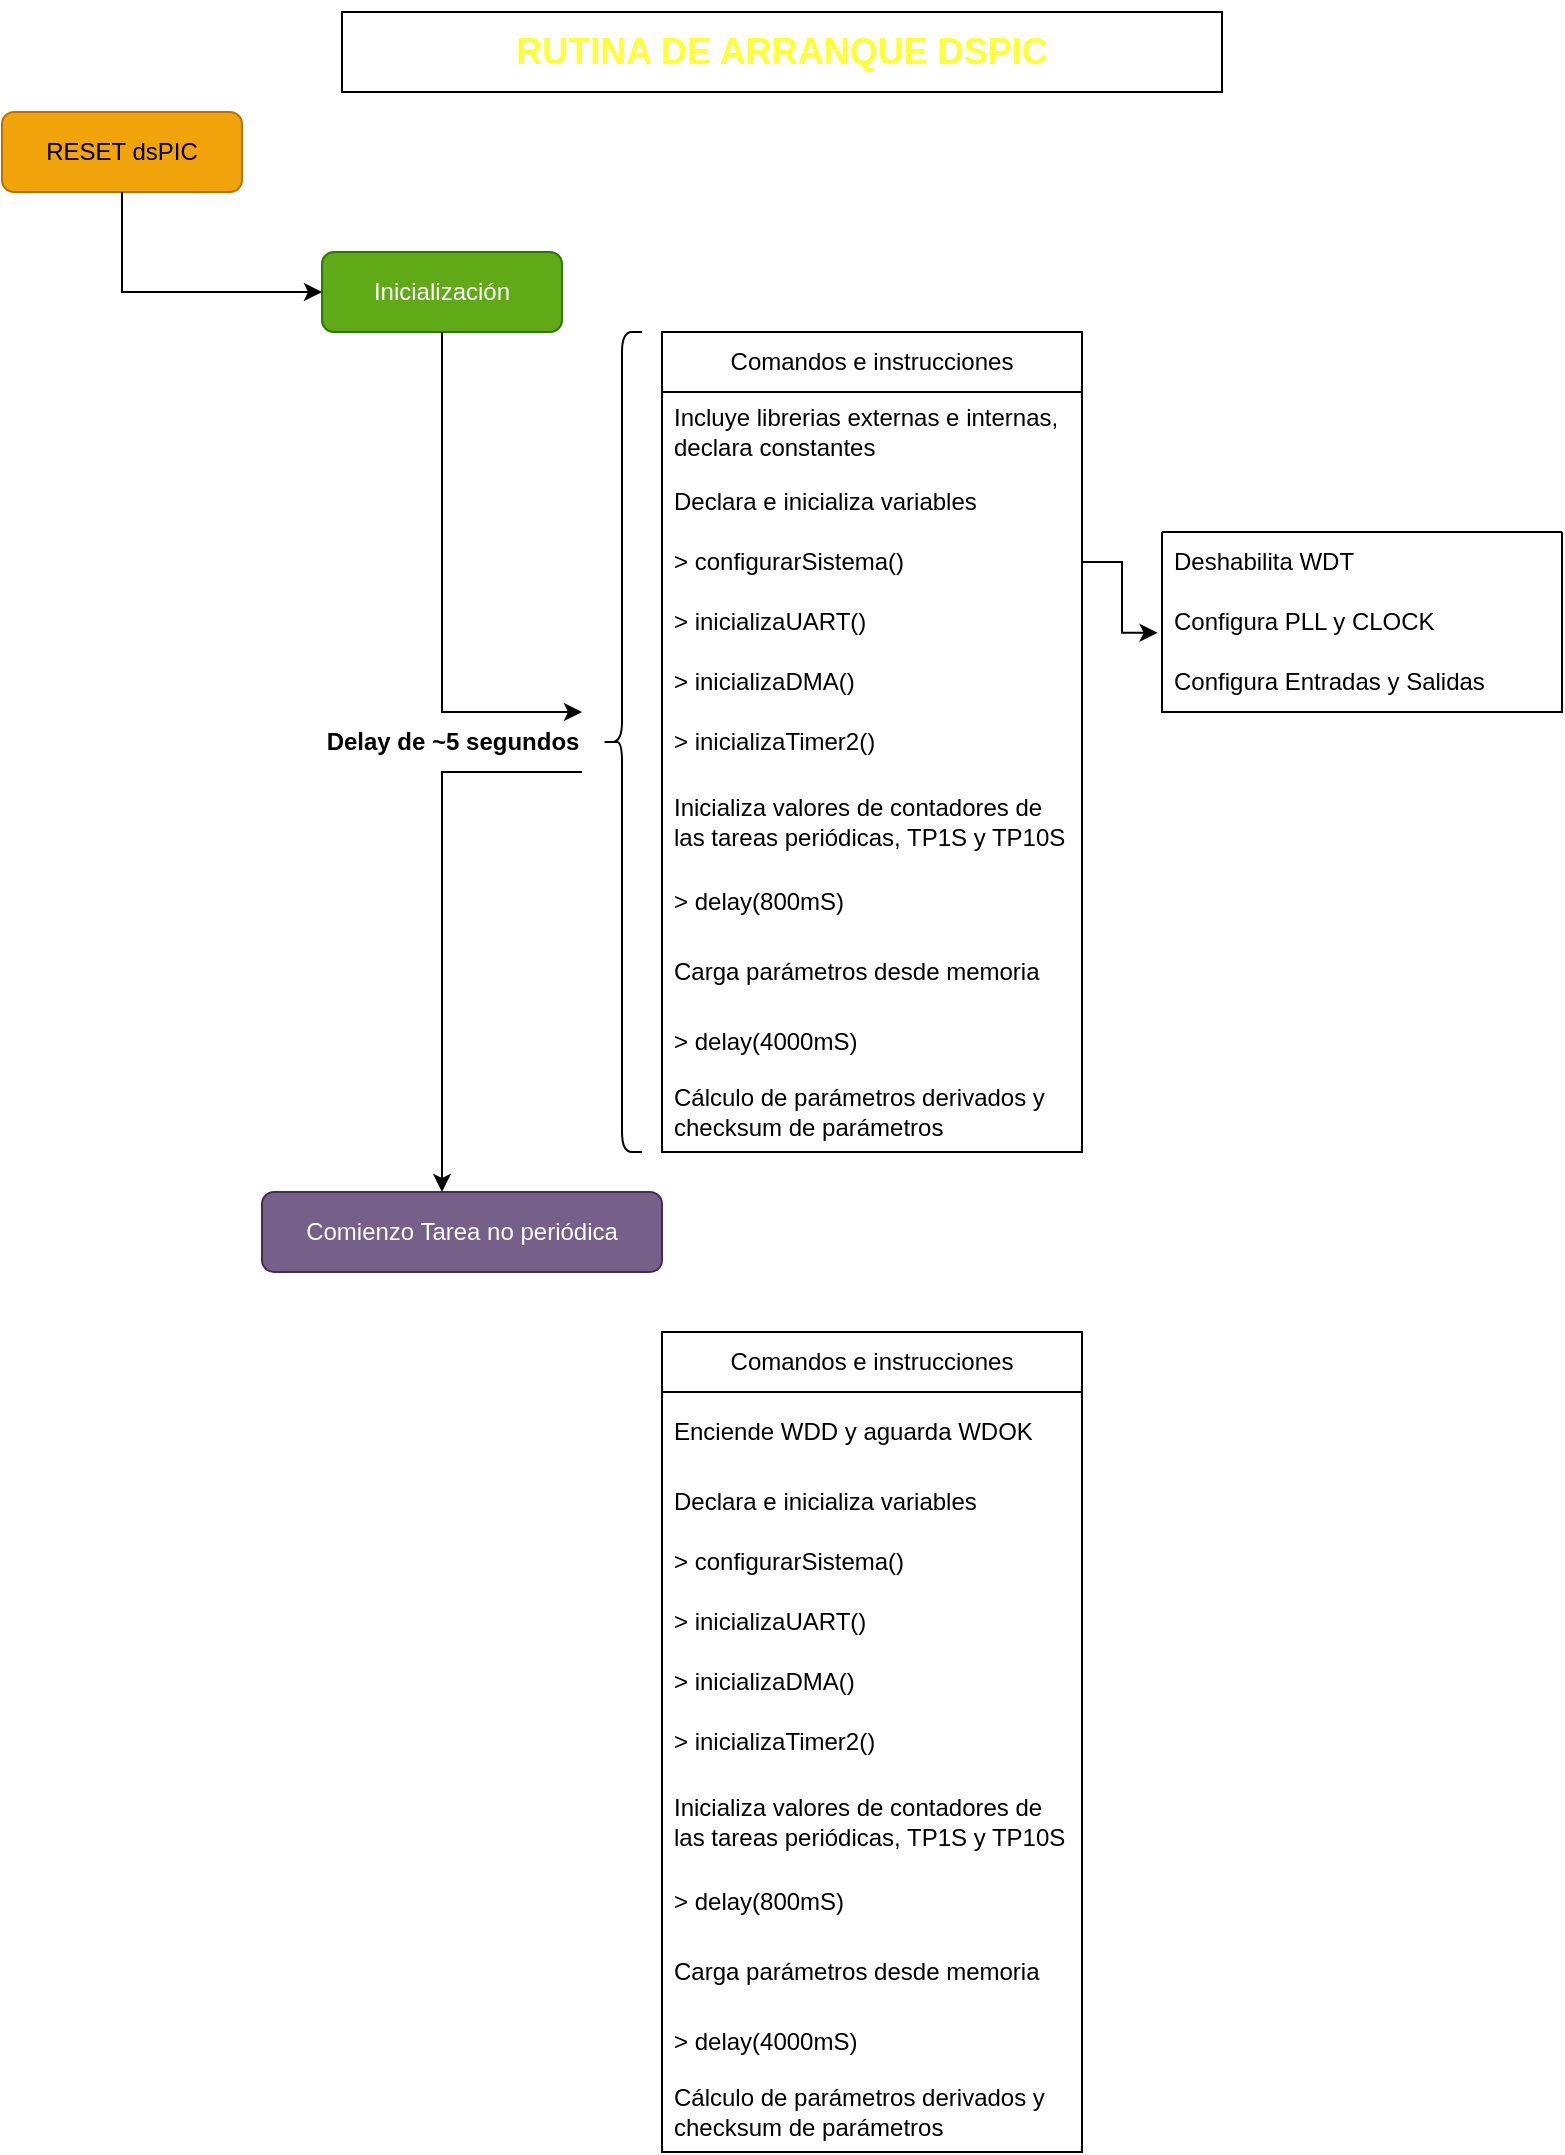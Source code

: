 <mxfile version="24.7.17">
  <diagram id="C5RBs43oDa-KdzZeNtuy" name="Page-1">
    <mxGraphModel dx="977" dy="570" grid="1" gridSize="10" guides="1" tooltips="1" connect="1" arrows="1" fold="1" page="1" pageScale="1" pageWidth="827" pageHeight="1169" math="0" shadow="0">
      <root>
        <mxCell id="WIyWlLk6GJQsqaUBKTNV-0" />
        <mxCell id="WIyWlLk6GJQsqaUBKTNV-1" parent="WIyWlLk6GJQsqaUBKTNV-0" />
        <mxCell id="WIyWlLk6GJQsqaUBKTNV-3" value="RESET dsPIC" style="rounded=1;whiteSpace=wrap;html=1;fontSize=12;glass=0;strokeWidth=1;shadow=0;fillColor=#f0a30a;fontColor=#000000;strokeColor=#BD7000;" parent="WIyWlLk6GJQsqaUBKTNV-1" vertex="1">
          <mxGeometry x="30" y="60" width="120" height="40" as="geometry" />
        </mxCell>
        <mxCell id="kl8c-dF7v7PwrQhrfOUB-1" value="Inicialización" style="rounded=1;whiteSpace=wrap;html=1;fillColor=#60a917;fontColor=#ffffff;strokeColor=#2D7600;" vertex="1" parent="WIyWlLk6GJQsqaUBKTNV-1">
          <mxGeometry x="190" y="130" width="120" height="40" as="geometry" />
        </mxCell>
        <mxCell id="kl8c-dF7v7PwrQhrfOUB-2" value="" style="endArrow=classic;html=1;rounded=0;exitX=0.5;exitY=1;exitDx=0;exitDy=0;entryX=0;entryY=0.5;entryDx=0;entryDy=0;" edge="1" parent="WIyWlLk6GJQsqaUBKTNV-1" source="WIyWlLk6GJQsqaUBKTNV-3" target="kl8c-dF7v7PwrQhrfOUB-1">
          <mxGeometry width="50" height="50" relative="1" as="geometry">
            <mxPoint x="420" y="320" as="sourcePoint" />
            <mxPoint x="470" y="270" as="targetPoint" />
            <Array as="points">
              <mxPoint x="90" y="150" />
            </Array>
          </mxGeometry>
        </mxCell>
        <mxCell id="kl8c-dF7v7PwrQhrfOUB-3" value="Comandos e instrucciones" style="swimlane;fontStyle=0;childLayout=stackLayout;horizontal=1;startSize=30;horizontalStack=0;resizeParent=1;resizeParentMax=0;resizeLast=0;collapsible=1;marginBottom=0;whiteSpace=wrap;html=1;" vertex="1" parent="WIyWlLk6GJQsqaUBKTNV-1">
          <mxGeometry x="360" y="170" width="210" height="410" as="geometry" />
        </mxCell>
        <mxCell id="kl8c-dF7v7PwrQhrfOUB-4" value="Incluye librerias externas e internas, declara constantes" style="text;strokeColor=none;fillColor=none;align=left;verticalAlign=middle;spacingLeft=4;spacingRight=4;overflow=hidden;points=[[0,0.5],[1,0.5]];portConstraint=eastwest;rotatable=0;whiteSpace=wrap;html=1;" vertex="1" parent="kl8c-dF7v7PwrQhrfOUB-3">
          <mxGeometry y="30" width="210" height="40" as="geometry" />
        </mxCell>
        <mxCell id="kl8c-dF7v7PwrQhrfOUB-5" value="Declara e inicializa variables" style="text;strokeColor=none;fillColor=none;align=left;verticalAlign=middle;spacingLeft=4;spacingRight=4;overflow=hidden;points=[[0,0.5],[1,0.5]];portConstraint=eastwest;rotatable=0;whiteSpace=wrap;html=1;" vertex="1" parent="kl8c-dF7v7PwrQhrfOUB-3">
          <mxGeometry y="70" width="210" height="30" as="geometry" />
        </mxCell>
        <mxCell id="kl8c-dF7v7PwrQhrfOUB-6" value="&amp;gt; configurarSistema()" style="text;strokeColor=none;fillColor=none;align=left;verticalAlign=middle;spacingLeft=4;spacingRight=4;overflow=hidden;points=[[0,0.5],[1,0.5]];portConstraint=eastwest;rotatable=0;whiteSpace=wrap;html=1;" vertex="1" parent="kl8c-dF7v7PwrQhrfOUB-3">
          <mxGeometry y="100" width="210" height="30" as="geometry" />
        </mxCell>
        <mxCell id="kl8c-dF7v7PwrQhrfOUB-16" value="&amp;gt; inicializaUART()" style="text;strokeColor=none;fillColor=none;align=left;verticalAlign=middle;spacingLeft=4;spacingRight=4;overflow=hidden;points=[[0,0.5],[1,0.5]];portConstraint=eastwest;rotatable=0;whiteSpace=wrap;html=1;" vertex="1" parent="kl8c-dF7v7PwrQhrfOUB-3">
          <mxGeometry y="130" width="210" height="30" as="geometry" />
        </mxCell>
        <mxCell id="kl8c-dF7v7PwrQhrfOUB-17" value="&amp;gt; inicializaDMA()" style="text;strokeColor=none;fillColor=none;align=left;verticalAlign=middle;spacingLeft=4;spacingRight=4;overflow=hidden;points=[[0,0.5],[1,0.5]];portConstraint=eastwest;rotatable=0;whiteSpace=wrap;html=1;" vertex="1" parent="kl8c-dF7v7PwrQhrfOUB-3">
          <mxGeometry y="160" width="210" height="30" as="geometry" />
        </mxCell>
        <mxCell id="kl8c-dF7v7PwrQhrfOUB-18" value="&amp;gt; inicializaTimer2()" style="text;strokeColor=none;fillColor=none;align=left;verticalAlign=middle;spacingLeft=4;spacingRight=4;overflow=hidden;points=[[0,0.5],[1,0.5]];portConstraint=eastwest;rotatable=0;whiteSpace=wrap;html=1;" vertex="1" parent="kl8c-dF7v7PwrQhrfOUB-3">
          <mxGeometry y="190" width="210" height="30" as="geometry" />
        </mxCell>
        <mxCell id="kl8c-dF7v7PwrQhrfOUB-19" value="Inicializa valores de contadores de las tareas periódicas, TP1S y TP10S" style="text;strokeColor=none;fillColor=none;align=left;verticalAlign=middle;spacingLeft=4;spacingRight=4;overflow=hidden;points=[[0,0.5],[1,0.5]];portConstraint=eastwest;rotatable=0;whiteSpace=wrap;html=1;" vertex="1" parent="kl8c-dF7v7PwrQhrfOUB-3">
          <mxGeometry y="220" width="210" height="50" as="geometry" />
        </mxCell>
        <mxCell id="kl8c-dF7v7PwrQhrfOUB-20" value="&amp;gt; delay(800mS)" style="text;strokeColor=none;fillColor=none;align=left;verticalAlign=middle;spacingLeft=4;spacingRight=4;overflow=hidden;points=[[0,0.5],[1,0.5]];portConstraint=eastwest;rotatable=0;whiteSpace=wrap;html=1;" vertex="1" parent="kl8c-dF7v7PwrQhrfOUB-3">
          <mxGeometry y="270" width="210" height="30" as="geometry" />
        </mxCell>
        <mxCell id="kl8c-dF7v7PwrQhrfOUB-21" value="Carga parámetros desde memoria" style="text;strokeColor=none;fillColor=none;align=left;verticalAlign=middle;spacingLeft=4;spacingRight=4;overflow=hidden;points=[[0,0.5],[1,0.5]];portConstraint=eastwest;rotatable=0;whiteSpace=wrap;html=1;" vertex="1" parent="kl8c-dF7v7PwrQhrfOUB-3">
          <mxGeometry y="300" width="210" height="40" as="geometry" />
        </mxCell>
        <mxCell id="kl8c-dF7v7PwrQhrfOUB-22" value="&amp;gt; delay(4000mS)" style="text;strokeColor=none;fillColor=none;align=left;verticalAlign=middle;spacingLeft=4;spacingRight=4;overflow=hidden;points=[[0,0.5],[1,0.5]];portConstraint=eastwest;rotatable=0;whiteSpace=wrap;html=1;" vertex="1" parent="kl8c-dF7v7PwrQhrfOUB-3">
          <mxGeometry y="340" width="210" height="30" as="geometry" />
        </mxCell>
        <mxCell id="kl8c-dF7v7PwrQhrfOUB-25" value="Cálculo de parámetros derivados y checksum de parámetros" style="text;strokeColor=none;fillColor=none;align=left;verticalAlign=middle;spacingLeft=4;spacingRight=4;overflow=hidden;points=[[0,0.5],[1,0.5]];portConstraint=eastwest;rotatable=0;whiteSpace=wrap;html=1;" vertex="1" parent="kl8c-dF7v7PwrQhrfOUB-3">
          <mxGeometry y="370" width="210" height="40" as="geometry" />
        </mxCell>
        <mxCell id="kl8c-dF7v7PwrQhrfOUB-13" value="" style="swimlane;startSize=0;" vertex="1" parent="WIyWlLk6GJQsqaUBKTNV-1">
          <mxGeometry x="610" y="270" width="200" height="90" as="geometry" />
        </mxCell>
        <mxCell id="kl8c-dF7v7PwrQhrfOUB-10" value="Deshabilita WDT" style="text;strokeColor=none;fillColor=none;align=left;verticalAlign=middle;spacingLeft=4;spacingRight=4;overflow=hidden;points=[[0,0.5],[1,0.5]];portConstraint=eastwest;rotatable=0;whiteSpace=wrap;html=1;" vertex="1" parent="kl8c-dF7v7PwrQhrfOUB-13">
          <mxGeometry width="200" height="30" as="geometry" />
        </mxCell>
        <mxCell id="kl8c-dF7v7PwrQhrfOUB-11" value="Configura PLL y CLOCK" style="text;strokeColor=none;fillColor=none;align=left;verticalAlign=middle;spacingLeft=4;spacingRight=4;overflow=hidden;points=[[0,0.5],[1,0.5]];portConstraint=eastwest;rotatable=0;whiteSpace=wrap;html=1;" vertex="1" parent="kl8c-dF7v7PwrQhrfOUB-13">
          <mxGeometry y="30" width="200" height="30" as="geometry" />
        </mxCell>
        <mxCell id="kl8c-dF7v7PwrQhrfOUB-14" value="Configura Entradas y Salidas" style="text;strokeColor=none;fillColor=none;align=left;verticalAlign=middle;spacingLeft=4;spacingRight=4;overflow=hidden;points=[[0,0.5],[1,0.5]];portConstraint=eastwest;rotatable=0;whiteSpace=wrap;html=1;" vertex="1" parent="kl8c-dF7v7PwrQhrfOUB-13">
          <mxGeometry y="60" width="200" height="30" as="geometry" />
        </mxCell>
        <mxCell id="kl8c-dF7v7PwrQhrfOUB-8" style="edgeStyle=orthogonalEdgeStyle;rounded=0;orthogonalLoop=1;jettySize=auto;html=1;entryX=-0.011;entryY=0.68;entryDx=0;entryDy=0;entryPerimeter=0;" edge="1" parent="WIyWlLk6GJQsqaUBKTNV-1" source="kl8c-dF7v7PwrQhrfOUB-6" target="kl8c-dF7v7PwrQhrfOUB-11">
          <mxGeometry relative="1" as="geometry">
            <mxPoint x="560.0" y="285" as="targetPoint" />
          </mxGeometry>
        </mxCell>
        <mxCell id="kl8c-dF7v7PwrQhrfOUB-26" value="" style="shape=curlyBracket;whiteSpace=wrap;html=1;rounded=1;labelPosition=left;verticalLabelPosition=middle;align=right;verticalAlign=middle;" vertex="1" parent="WIyWlLk6GJQsqaUBKTNV-1">
          <mxGeometry x="330" y="170" width="20" height="410" as="geometry" />
        </mxCell>
        <mxCell id="kl8c-dF7v7PwrQhrfOUB-28" value="" style="endArrow=classic;html=1;rounded=0;exitX=0.5;exitY=1;exitDx=0;exitDy=0;" edge="1" parent="WIyWlLk6GJQsqaUBKTNV-1" source="kl8c-dF7v7PwrQhrfOUB-1">
          <mxGeometry width="50" height="50" relative="1" as="geometry">
            <mxPoint x="190" y="250" as="sourcePoint" />
            <mxPoint x="320" y="360" as="targetPoint" />
            <Array as="points">
              <mxPoint x="250" y="360" />
            </Array>
          </mxGeometry>
        </mxCell>
        <mxCell id="kl8c-dF7v7PwrQhrfOUB-29" value="" style="endArrow=classic;html=1;rounded=0;" edge="1" parent="WIyWlLk6GJQsqaUBKTNV-1">
          <mxGeometry width="50" height="50" relative="1" as="geometry">
            <mxPoint x="320" y="390" as="sourcePoint" />
            <mxPoint x="250" y="600" as="targetPoint" />
            <Array as="points">
              <mxPoint x="250" y="390" />
            </Array>
          </mxGeometry>
        </mxCell>
        <mxCell id="kl8c-dF7v7PwrQhrfOUB-30" value="Comienzo Tarea no periódica" style="rounded=1;whiteSpace=wrap;html=1;fillColor=#76608a;fontColor=#ffffff;strokeColor=#432D57;" vertex="1" parent="WIyWlLk6GJQsqaUBKTNV-1">
          <mxGeometry x="160" y="600" width="200" height="40" as="geometry" />
        </mxCell>
        <mxCell id="kl8c-dF7v7PwrQhrfOUB-31" value="&lt;h2&gt;&lt;font color=&quot;#ffff33&quot;&gt;RUTINA DE ARRANQUE DSPIC&lt;/font&gt;&lt;/h2&gt;" style="rounded=0;whiteSpace=wrap;html=1;" vertex="1" parent="WIyWlLk6GJQsqaUBKTNV-1">
          <mxGeometry x="200" y="10" width="440" height="40" as="geometry" />
        </mxCell>
        <mxCell id="kl8c-dF7v7PwrQhrfOUB-32" value="&lt;h4 style=&quot;font-size: 12px;&quot;&gt;&lt;font style=&quot;font-size: 12px;&quot;&gt;Delay de ~5 segundos&lt;/font&gt;&lt;/h4&gt;" style="text;strokeColor=none;fillColor=none;html=1;fontSize=12;fontStyle=1;verticalAlign=middle;align=center;" vertex="1" parent="WIyWlLk6GJQsqaUBKTNV-1">
          <mxGeometry x="160" y="362.5" width="190" height="25" as="geometry" />
        </mxCell>
        <mxCell id="kl8c-dF7v7PwrQhrfOUB-33" value="Comandos e instrucciones" style="swimlane;fontStyle=0;childLayout=stackLayout;horizontal=1;startSize=30;horizontalStack=0;resizeParent=1;resizeParentMax=0;resizeLast=0;collapsible=1;marginBottom=0;whiteSpace=wrap;html=1;" vertex="1" parent="WIyWlLk6GJQsqaUBKTNV-1">
          <mxGeometry x="360" y="670" width="210" height="410" as="geometry" />
        </mxCell>
        <mxCell id="kl8c-dF7v7PwrQhrfOUB-34" value="Enciende WDD y aguarda WDOK" style="text;strokeColor=none;fillColor=none;align=left;verticalAlign=middle;spacingLeft=4;spacingRight=4;overflow=hidden;points=[[0,0.5],[1,0.5]];portConstraint=eastwest;rotatable=0;whiteSpace=wrap;html=1;" vertex="1" parent="kl8c-dF7v7PwrQhrfOUB-33">
          <mxGeometry y="30" width="210" height="40" as="geometry" />
        </mxCell>
        <mxCell id="kl8c-dF7v7PwrQhrfOUB-35" value="Declara e inicializa variables" style="text;strokeColor=none;fillColor=none;align=left;verticalAlign=middle;spacingLeft=4;spacingRight=4;overflow=hidden;points=[[0,0.5],[1,0.5]];portConstraint=eastwest;rotatable=0;whiteSpace=wrap;html=1;" vertex="1" parent="kl8c-dF7v7PwrQhrfOUB-33">
          <mxGeometry y="70" width="210" height="30" as="geometry" />
        </mxCell>
        <mxCell id="kl8c-dF7v7PwrQhrfOUB-36" value="&amp;gt; configurarSistema()" style="text;strokeColor=none;fillColor=none;align=left;verticalAlign=middle;spacingLeft=4;spacingRight=4;overflow=hidden;points=[[0,0.5],[1,0.5]];portConstraint=eastwest;rotatable=0;whiteSpace=wrap;html=1;" vertex="1" parent="kl8c-dF7v7PwrQhrfOUB-33">
          <mxGeometry y="100" width="210" height="30" as="geometry" />
        </mxCell>
        <mxCell id="kl8c-dF7v7PwrQhrfOUB-37" value="&amp;gt; inicializaUART()" style="text;strokeColor=none;fillColor=none;align=left;verticalAlign=middle;spacingLeft=4;spacingRight=4;overflow=hidden;points=[[0,0.5],[1,0.5]];portConstraint=eastwest;rotatable=0;whiteSpace=wrap;html=1;" vertex="1" parent="kl8c-dF7v7PwrQhrfOUB-33">
          <mxGeometry y="130" width="210" height="30" as="geometry" />
        </mxCell>
        <mxCell id="kl8c-dF7v7PwrQhrfOUB-38" value="&amp;gt; inicializaDMA()" style="text;strokeColor=none;fillColor=none;align=left;verticalAlign=middle;spacingLeft=4;spacingRight=4;overflow=hidden;points=[[0,0.5],[1,0.5]];portConstraint=eastwest;rotatable=0;whiteSpace=wrap;html=1;" vertex="1" parent="kl8c-dF7v7PwrQhrfOUB-33">
          <mxGeometry y="160" width="210" height="30" as="geometry" />
        </mxCell>
        <mxCell id="kl8c-dF7v7PwrQhrfOUB-39" value="&amp;gt; inicializaTimer2()" style="text;strokeColor=none;fillColor=none;align=left;verticalAlign=middle;spacingLeft=4;spacingRight=4;overflow=hidden;points=[[0,0.5],[1,0.5]];portConstraint=eastwest;rotatable=0;whiteSpace=wrap;html=1;" vertex="1" parent="kl8c-dF7v7PwrQhrfOUB-33">
          <mxGeometry y="190" width="210" height="30" as="geometry" />
        </mxCell>
        <mxCell id="kl8c-dF7v7PwrQhrfOUB-40" value="Inicializa valores de contadores de las tareas periódicas, TP1S y TP10S" style="text;strokeColor=none;fillColor=none;align=left;verticalAlign=middle;spacingLeft=4;spacingRight=4;overflow=hidden;points=[[0,0.5],[1,0.5]];portConstraint=eastwest;rotatable=0;whiteSpace=wrap;html=1;" vertex="1" parent="kl8c-dF7v7PwrQhrfOUB-33">
          <mxGeometry y="220" width="210" height="50" as="geometry" />
        </mxCell>
        <mxCell id="kl8c-dF7v7PwrQhrfOUB-41" value="&amp;gt; delay(800mS)" style="text;strokeColor=none;fillColor=none;align=left;verticalAlign=middle;spacingLeft=4;spacingRight=4;overflow=hidden;points=[[0,0.5],[1,0.5]];portConstraint=eastwest;rotatable=0;whiteSpace=wrap;html=1;" vertex="1" parent="kl8c-dF7v7PwrQhrfOUB-33">
          <mxGeometry y="270" width="210" height="30" as="geometry" />
        </mxCell>
        <mxCell id="kl8c-dF7v7PwrQhrfOUB-42" value="Carga parámetros desde memoria" style="text;strokeColor=none;fillColor=none;align=left;verticalAlign=middle;spacingLeft=4;spacingRight=4;overflow=hidden;points=[[0,0.5],[1,0.5]];portConstraint=eastwest;rotatable=0;whiteSpace=wrap;html=1;" vertex="1" parent="kl8c-dF7v7PwrQhrfOUB-33">
          <mxGeometry y="300" width="210" height="40" as="geometry" />
        </mxCell>
        <mxCell id="kl8c-dF7v7PwrQhrfOUB-43" value="&amp;gt; delay(4000mS)" style="text;strokeColor=none;fillColor=none;align=left;verticalAlign=middle;spacingLeft=4;spacingRight=4;overflow=hidden;points=[[0,0.5],[1,0.5]];portConstraint=eastwest;rotatable=0;whiteSpace=wrap;html=1;" vertex="1" parent="kl8c-dF7v7PwrQhrfOUB-33">
          <mxGeometry y="340" width="210" height="30" as="geometry" />
        </mxCell>
        <mxCell id="kl8c-dF7v7PwrQhrfOUB-44" value="Cálculo de parámetros derivados y checksum de parámetros" style="text;strokeColor=none;fillColor=none;align=left;verticalAlign=middle;spacingLeft=4;spacingRight=4;overflow=hidden;points=[[0,0.5],[1,0.5]];portConstraint=eastwest;rotatable=0;whiteSpace=wrap;html=1;" vertex="1" parent="kl8c-dF7v7PwrQhrfOUB-33">
          <mxGeometry y="370" width="210" height="40" as="geometry" />
        </mxCell>
      </root>
    </mxGraphModel>
  </diagram>
</mxfile>
